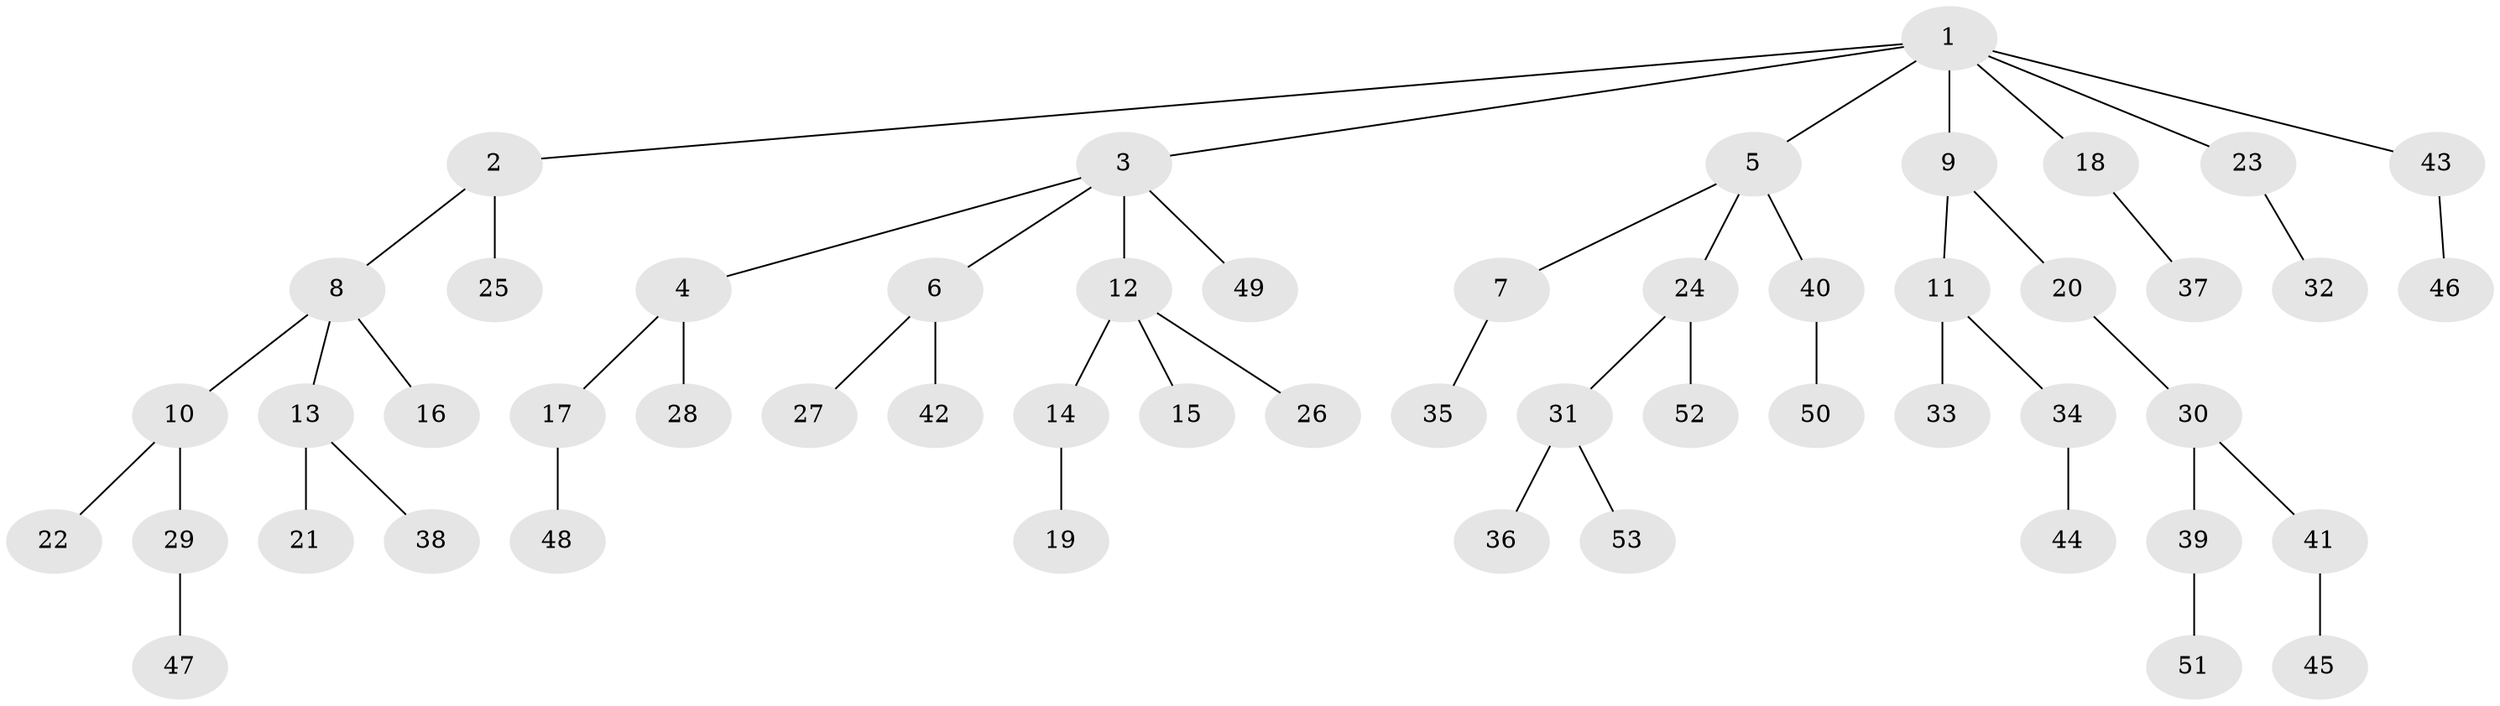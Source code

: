// Generated by graph-tools (version 1.1) at 2025/50/03/09/25 03:50:25]
// undirected, 53 vertices, 52 edges
graph export_dot {
graph [start="1"]
  node [color=gray90,style=filled];
  1;
  2;
  3;
  4;
  5;
  6;
  7;
  8;
  9;
  10;
  11;
  12;
  13;
  14;
  15;
  16;
  17;
  18;
  19;
  20;
  21;
  22;
  23;
  24;
  25;
  26;
  27;
  28;
  29;
  30;
  31;
  32;
  33;
  34;
  35;
  36;
  37;
  38;
  39;
  40;
  41;
  42;
  43;
  44;
  45;
  46;
  47;
  48;
  49;
  50;
  51;
  52;
  53;
  1 -- 2;
  1 -- 3;
  1 -- 5;
  1 -- 9;
  1 -- 18;
  1 -- 23;
  1 -- 43;
  2 -- 8;
  2 -- 25;
  3 -- 4;
  3 -- 6;
  3 -- 12;
  3 -- 49;
  4 -- 17;
  4 -- 28;
  5 -- 7;
  5 -- 24;
  5 -- 40;
  6 -- 27;
  6 -- 42;
  7 -- 35;
  8 -- 10;
  8 -- 13;
  8 -- 16;
  9 -- 11;
  9 -- 20;
  10 -- 22;
  10 -- 29;
  11 -- 33;
  11 -- 34;
  12 -- 14;
  12 -- 15;
  12 -- 26;
  13 -- 21;
  13 -- 38;
  14 -- 19;
  17 -- 48;
  18 -- 37;
  20 -- 30;
  23 -- 32;
  24 -- 31;
  24 -- 52;
  29 -- 47;
  30 -- 39;
  30 -- 41;
  31 -- 36;
  31 -- 53;
  34 -- 44;
  39 -- 51;
  40 -- 50;
  41 -- 45;
  43 -- 46;
}
